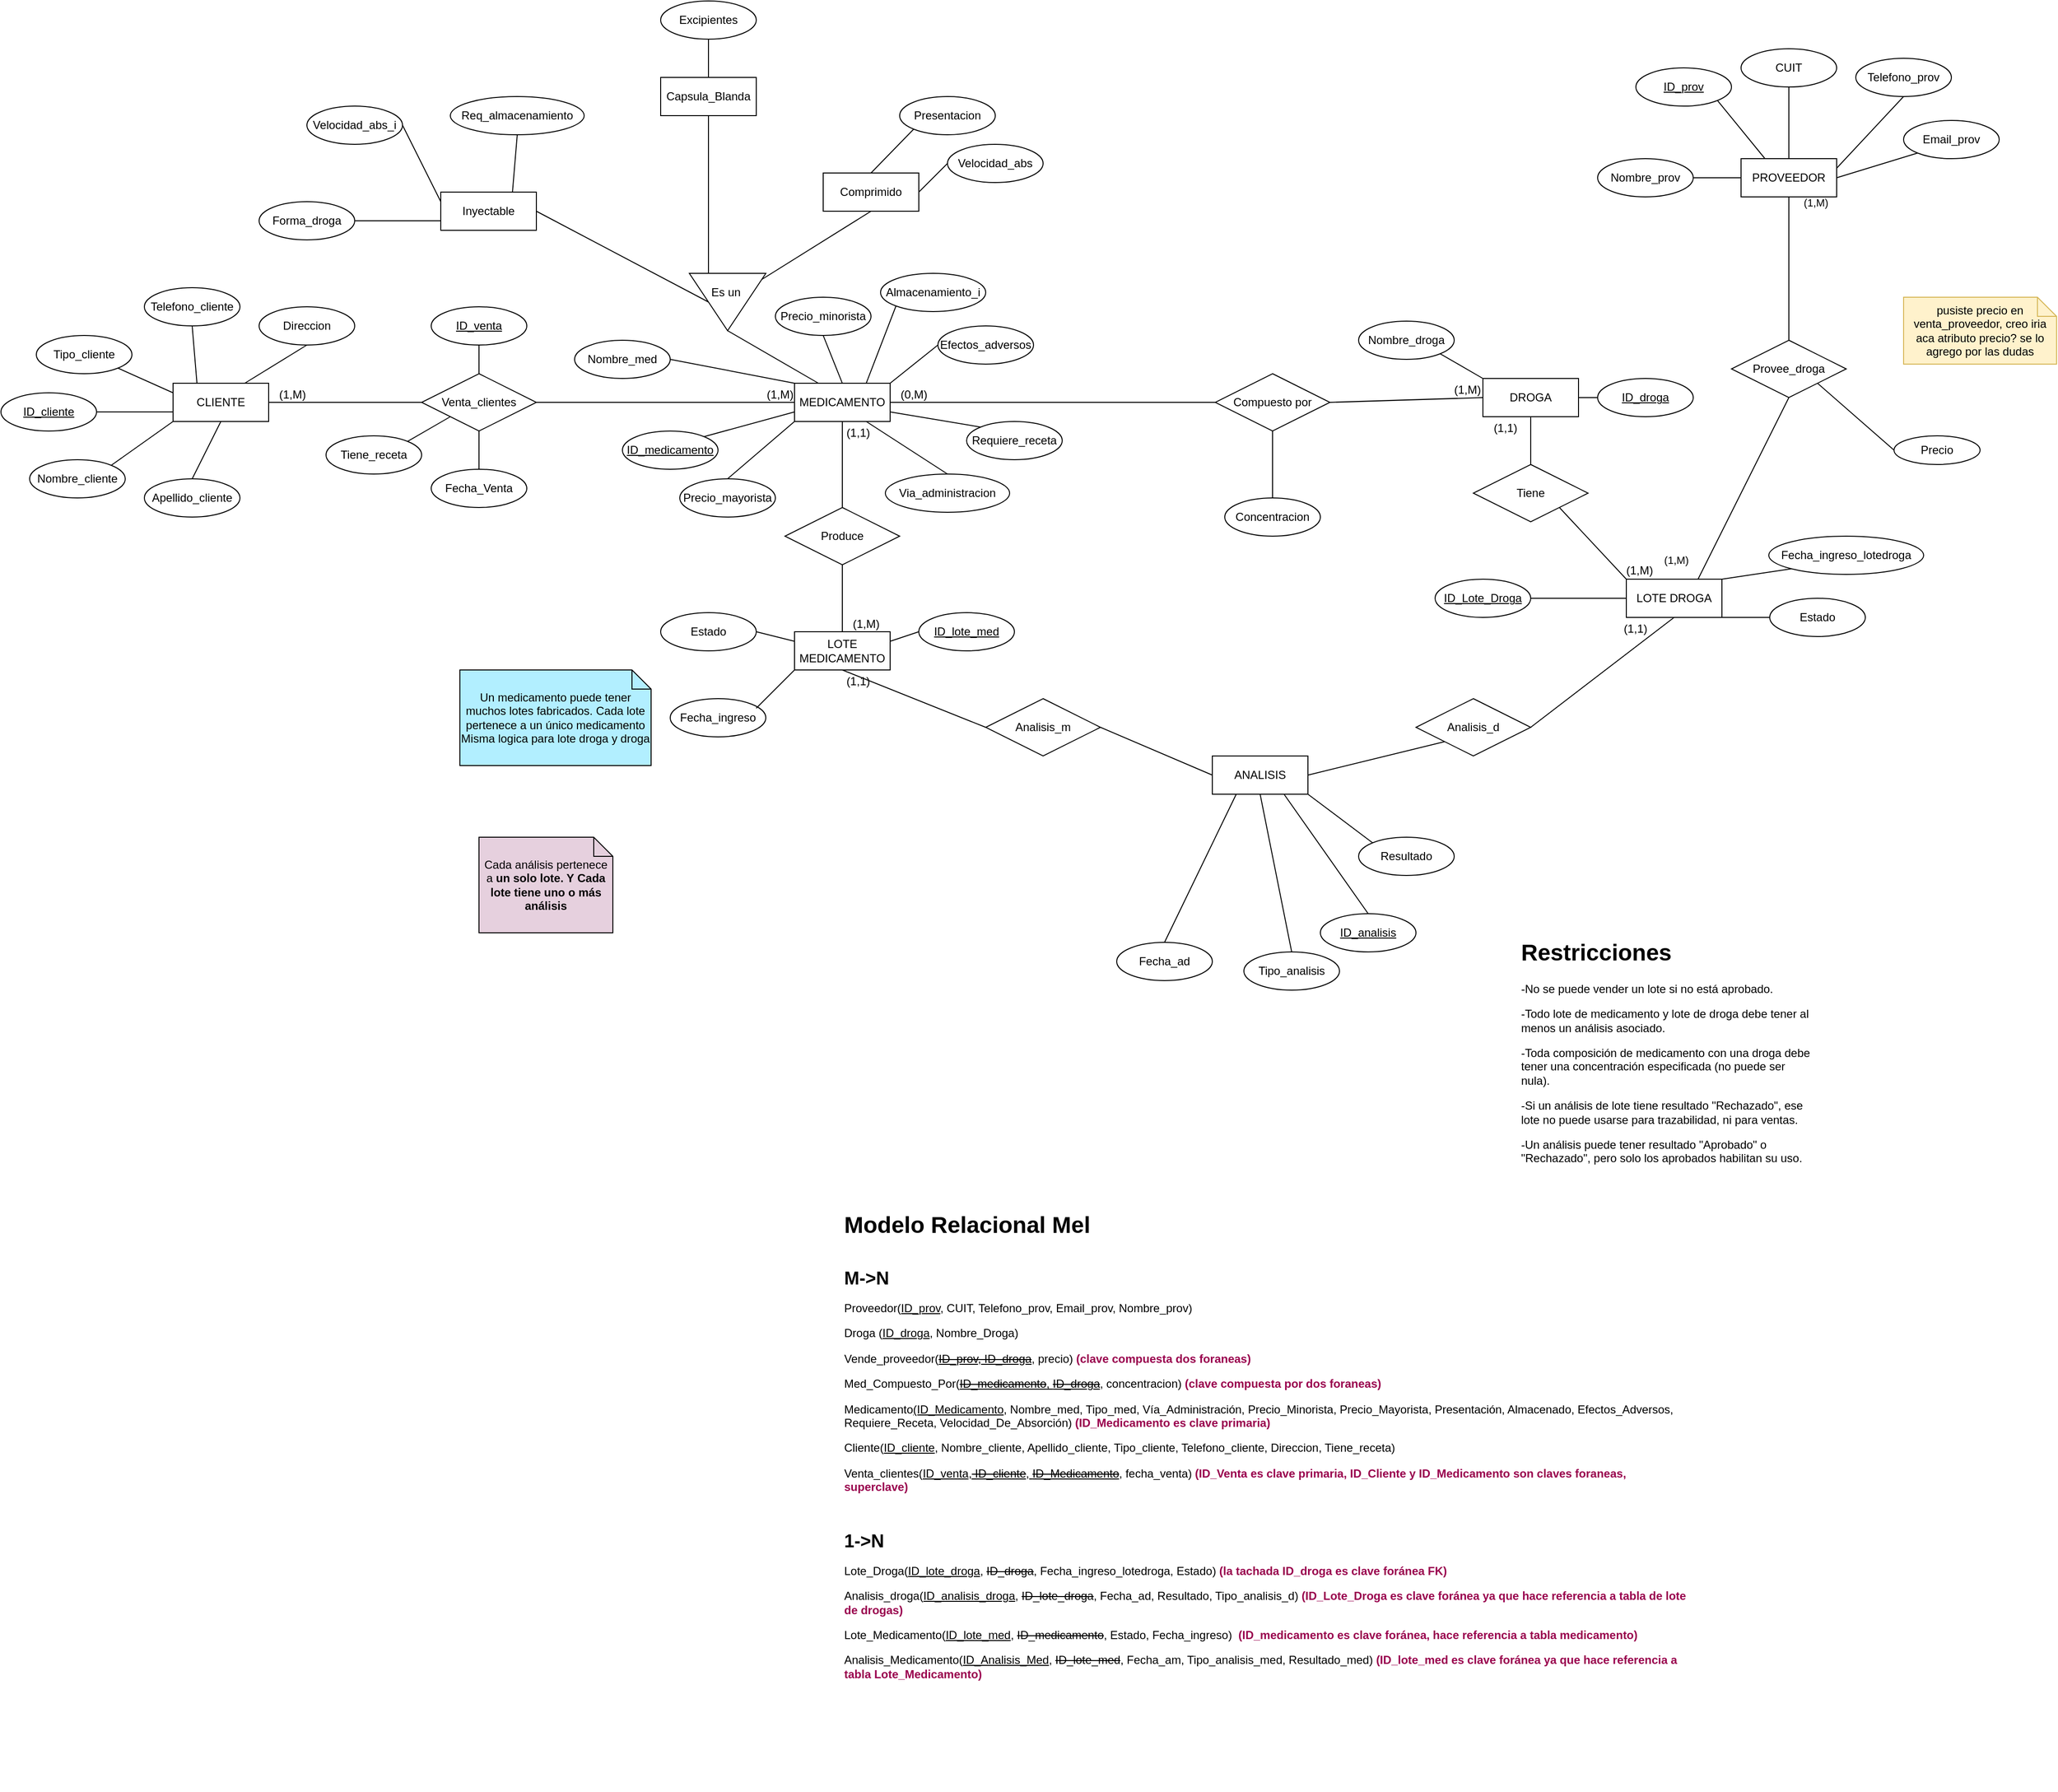 <mxfile version="27.0.5">
  <diagram name="Página-1" id="_7hjYO3Eg4ipRepWvSzz">
    <mxGraphModel dx="1990" dy="1744" grid="1" gridSize="10" guides="1" tooltips="1" connect="1" arrows="1" fold="1" page="1" pageScale="1" pageWidth="827" pageHeight="1169" math="0" shadow="0">
      <root>
        <mxCell id="0" />
        <mxCell id="1" parent="0" />
        <mxCell id="qG-8T-zHR3JYp14bLmiY-1" value="MEDICAMENTO" style="whiteSpace=wrap;html=1;align=center;" parent="1" vertex="1">
          <mxGeometry x="290" y="140" width="100" height="40" as="geometry" />
        </mxCell>
        <mxCell id="qG-8T-zHR3JYp14bLmiY-2" value="Nombre_med" style="ellipse;whiteSpace=wrap;html=1;align=center;" parent="1" vertex="1">
          <mxGeometry x="60" y="95" width="100" height="40" as="geometry" />
        </mxCell>
        <mxCell id="qG-8T-zHR3JYp14bLmiY-3" value="ID_medicamento" style="ellipse;whiteSpace=wrap;html=1;align=center;fontStyle=4;" parent="1" vertex="1">
          <mxGeometry x="110" y="190" width="100" height="40" as="geometry" />
        </mxCell>
        <mxCell id="qG-8T-zHR3JYp14bLmiY-6" value="" style="endArrow=none;html=1;rounded=0;exitX=1;exitY=0.5;exitDx=0;exitDy=0;entryX=0;entryY=0;entryDx=0;entryDy=0;" parent="1" source="qG-8T-zHR3JYp14bLmiY-2" target="qG-8T-zHR3JYp14bLmiY-1" edge="1">
          <mxGeometry relative="1" as="geometry">
            <mxPoint x="330" y="220" as="sourcePoint" />
            <mxPoint x="490" y="220" as="targetPoint" />
          </mxGeometry>
        </mxCell>
        <mxCell id="qG-8T-zHR3JYp14bLmiY-7" value="" style="endArrow=none;html=1;rounded=0;exitX=1;exitY=0;exitDx=0;exitDy=0;entryX=0;entryY=0.75;entryDx=0;entryDy=0;" parent="1" source="qG-8T-zHR3JYp14bLmiY-3" target="qG-8T-zHR3JYp14bLmiY-1" edge="1">
          <mxGeometry relative="1" as="geometry">
            <mxPoint x="330" y="220" as="sourcePoint" />
            <mxPoint x="490" y="220" as="targetPoint" />
          </mxGeometry>
        </mxCell>
        <mxCell id="qG-8T-zHR3JYp14bLmiY-11" value="Precio_minorista" style="ellipse;whiteSpace=wrap;html=1;align=center;" parent="1" vertex="1">
          <mxGeometry x="270" y="50" width="100" height="40" as="geometry" />
        </mxCell>
        <mxCell id="qG-8T-zHR3JYp14bLmiY-12" value="Precio_mayorista" style="ellipse;whiteSpace=wrap;html=1;align=center;" parent="1" vertex="1">
          <mxGeometry x="170" y="240" width="100" height="40" as="geometry" />
        </mxCell>
        <mxCell id="qG-8T-zHR3JYp14bLmiY-13" value="" style="endArrow=none;html=1;rounded=0;exitX=0.5;exitY=0;exitDx=0;exitDy=0;entryX=0;entryY=1;entryDx=0;entryDy=0;" parent="1" source="qG-8T-zHR3JYp14bLmiY-12" target="qG-8T-zHR3JYp14bLmiY-1" edge="1">
          <mxGeometry relative="1" as="geometry">
            <mxPoint x="330" y="220" as="sourcePoint" />
            <mxPoint x="490" y="220" as="targetPoint" />
          </mxGeometry>
        </mxCell>
        <mxCell id="qG-8T-zHR3JYp14bLmiY-16" value="Requiere_receta" style="ellipse;whiteSpace=wrap;html=1;align=center;" parent="1" vertex="1">
          <mxGeometry x="470" y="180" width="100" height="40" as="geometry" />
        </mxCell>
        <mxCell id="qG-8T-zHR3JYp14bLmiY-17" value="" style="endArrow=none;html=1;rounded=0;exitX=0.5;exitY=1;exitDx=0;exitDy=0;entryX=0.5;entryY=0;entryDx=0;entryDy=0;" parent="1" source="qG-8T-zHR3JYp14bLmiY-11" target="qG-8T-zHR3JYp14bLmiY-1" edge="1">
          <mxGeometry relative="1" as="geometry">
            <mxPoint x="330" y="220" as="sourcePoint" />
            <mxPoint x="490" y="220" as="targetPoint" />
          </mxGeometry>
        </mxCell>
        <mxCell id="qG-8T-zHR3JYp14bLmiY-18" value="" style="endArrow=none;html=1;rounded=0;exitX=1;exitY=0.75;exitDx=0;exitDy=0;entryX=0;entryY=0;entryDx=0;entryDy=0;" parent="1" source="qG-8T-zHR3JYp14bLmiY-1" target="qG-8T-zHR3JYp14bLmiY-16" edge="1">
          <mxGeometry relative="1" as="geometry">
            <mxPoint x="330" y="220" as="sourcePoint" />
            <mxPoint x="490" y="220" as="targetPoint" />
          </mxGeometry>
        </mxCell>
        <mxCell id="qG-8T-zHR3JYp14bLmiY-25" value="DROGA" style="whiteSpace=wrap;html=1;align=center;" parent="1" vertex="1">
          <mxGeometry x="1010" y="135" width="100" height="40" as="geometry" />
        </mxCell>
        <mxCell id="qG-8T-zHR3JYp14bLmiY-26" value="ID_droga" style="ellipse;whiteSpace=wrap;html=1;align=center;fontStyle=4;" parent="1" vertex="1">
          <mxGeometry x="1130" y="135" width="100" height="40" as="geometry" />
        </mxCell>
        <mxCell id="qG-8T-zHR3JYp14bLmiY-27" value="" style="endArrow=none;html=1;rounded=0;exitX=0;exitY=0.5;exitDx=0;exitDy=0;entryX=1;entryY=0.5;entryDx=0;entryDy=0;" parent="1" source="qG-8T-zHR3JYp14bLmiY-26" target="qG-8T-zHR3JYp14bLmiY-25" edge="1">
          <mxGeometry relative="1" as="geometry">
            <mxPoint x="943" y="225" as="sourcePoint" />
            <mxPoint x="1103" y="225" as="targetPoint" />
          </mxGeometry>
        </mxCell>
        <mxCell id="qG-8T-zHR3JYp14bLmiY-28" value="Nombre_droga" style="ellipse;whiteSpace=wrap;html=1;align=center;" parent="1" vertex="1">
          <mxGeometry x="880" y="75" width="100" height="40" as="geometry" />
        </mxCell>
        <mxCell id="qG-8T-zHR3JYp14bLmiY-29" value="" style="endArrow=none;html=1;rounded=0;exitX=1;exitY=1;exitDx=0;exitDy=0;entryX=0;entryY=0;entryDx=0;entryDy=0;" parent="1" source="qG-8T-zHR3JYp14bLmiY-28" target="qG-8T-zHR3JYp14bLmiY-25" edge="1">
          <mxGeometry relative="1" as="geometry">
            <mxPoint x="943" y="225" as="sourcePoint" />
            <mxPoint x="1103" y="225" as="targetPoint" />
          </mxGeometry>
        </mxCell>
        <mxCell id="qG-8T-zHR3JYp14bLmiY-37" value="LOTE DROGA" style="whiteSpace=wrap;html=1;align=center;" parent="1" vertex="1">
          <mxGeometry x="1160" y="345" width="100" height="40" as="geometry" />
        </mxCell>
        <mxCell id="qG-8T-zHR3JYp14bLmiY-38" value="ID_Lote_Droga" style="ellipse;whiteSpace=wrap;html=1;align=center;fontStyle=4;" parent="1" vertex="1">
          <mxGeometry x="960" y="345" width="100" height="40" as="geometry" />
        </mxCell>
        <mxCell id="qG-8T-zHR3JYp14bLmiY-40" value="Estado" style="ellipse;whiteSpace=wrap;html=1;align=center;" parent="1" vertex="1">
          <mxGeometry x="1310" y="365" width="100" height="40" as="geometry" />
        </mxCell>
        <mxCell id="qG-8T-zHR3JYp14bLmiY-41" value="Fecha_ingreso_lotedroga" style="ellipse;whiteSpace=wrap;html=1;align=center;" parent="1" vertex="1">
          <mxGeometry x="1309" y="300" width="162" height="40" as="geometry" />
        </mxCell>
        <mxCell id="qG-8T-zHR3JYp14bLmiY-42" value="" style="endArrow=none;html=1;rounded=0;exitX=0;exitY=0.5;exitDx=0;exitDy=0;entryX=1;entryY=1;entryDx=0;entryDy=0;" parent="1" source="qG-8T-zHR3JYp14bLmiY-40" target="qG-8T-zHR3JYp14bLmiY-37" edge="1">
          <mxGeometry relative="1" as="geometry">
            <mxPoint x="943" y="325" as="sourcePoint" />
            <mxPoint x="1210" y="370" as="targetPoint" />
          </mxGeometry>
        </mxCell>
        <mxCell id="qG-8T-zHR3JYp14bLmiY-44" value="" style="endArrow=none;html=1;rounded=0;exitX=1;exitY=0.5;exitDx=0;exitDy=0;entryX=0;entryY=0.5;entryDx=0;entryDy=0;" parent="1" source="qG-8T-zHR3JYp14bLmiY-38" target="qG-8T-zHR3JYp14bLmiY-37" edge="1">
          <mxGeometry relative="1" as="geometry">
            <mxPoint x="943" y="325" as="sourcePoint" />
            <mxPoint x="1103" y="325" as="targetPoint" />
          </mxGeometry>
        </mxCell>
        <mxCell id="qG-8T-zHR3JYp14bLmiY-45" value="" style="endArrow=none;html=1;rounded=0;exitX=0;exitY=1;exitDx=0;exitDy=0;entryX=1;entryY=0;entryDx=0;entryDy=0;" parent="1" source="qG-8T-zHR3JYp14bLmiY-41" target="qG-8T-zHR3JYp14bLmiY-37" edge="1">
          <mxGeometry relative="1" as="geometry">
            <mxPoint x="943" y="325" as="sourcePoint" />
            <mxPoint x="1103" y="325" as="targetPoint" />
          </mxGeometry>
        </mxCell>
        <mxCell id="qG-8T-zHR3JYp14bLmiY-47" value="Resultado" style="ellipse;whiteSpace=wrap;html=1;align=center;" parent="1" vertex="1">
          <mxGeometry x="880" y="615" width="100" height="40" as="geometry" />
        </mxCell>
        <mxCell id="hQHhv29obX2Jll2vHx8n-2" value="" style="endArrow=none;html=1;rounded=0;exitX=0;exitY=0;exitDx=0;exitDy=0;entryX=1;entryY=1;entryDx=0;entryDy=0;" parent="1" source="qG-8T-zHR3JYp14bLmiY-47" target="zYYeMn6qNPkKF0j6XICj-9" edge="1">
          <mxGeometry relative="1" as="geometry">
            <mxPoint x="723" y="425" as="sourcePoint" />
            <mxPoint x="883" y="425" as="targetPoint" />
          </mxGeometry>
        </mxCell>
        <mxCell id="hQHhv29obX2Jll2vHx8n-3" value="Compuesto por" style="shape=rhombus;perimeter=rhombusPerimeter;whiteSpace=wrap;html=1;align=center;" parent="1" vertex="1">
          <mxGeometry x="730" y="130" width="120" height="60" as="geometry" />
        </mxCell>
        <mxCell id="hQHhv29obX2Jll2vHx8n-4" value="" style="endArrow=none;html=1;rounded=0;entryX=1;entryY=0.5;entryDx=0;entryDy=0;exitX=0;exitY=0.5;exitDx=0;exitDy=0;" parent="1" source="hQHhv29obX2Jll2vHx8n-3" target="qG-8T-zHR3JYp14bLmiY-1" edge="1">
          <mxGeometry relative="1" as="geometry">
            <mxPoint x="730" y="130" as="sourcePoint" />
            <mxPoint x="890" y="130" as="targetPoint" />
          </mxGeometry>
        </mxCell>
        <mxCell id="hQHhv29obX2Jll2vHx8n-5" value="(0,M)" style="resizable=0;html=1;whiteSpace=wrap;align=right;verticalAlign=bottom;" parent="hQHhv29obX2Jll2vHx8n-4" connectable="0" vertex="1">
          <mxGeometry x="1" relative="1" as="geometry">
            <mxPoint x="40" as="offset" />
          </mxGeometry>
        </mxCell>
        <mxCell id="hQHhv29obX2Jll2vHx8n-7" value="" style="endArrow=none;html=1;rounded=0;entryX=0;entryY=0.5;entryDx=0;entryDy=0;exitX=1;exitY=0.5;exitDx=0;exitDy=0;" parent="1" source="hQHhv29obX2Jll2vHx8n-3" target="qG-8T-zHR3JYp14bLmiY-25" edge="1">
          <mxGeometry relative="1" as="geometry">
            <mxPoint x="600" y="140" as="sourcePoint" />
            <mxPoint x="760" y="140" as="targetPoint" />
          </mxGeometry>
        </mxCell>
        <mxCell id="hQHhv29obX2Jll2vHx8n-8" value="(1,M)" style="resizable=0;html=1;whiteSpace=wrap;align=right;verticalAlign=bottom;" parent="hQHhv29obX2Jll2vHx8n-7" connectable="0" vertex="1">
          <mxGeometry x="1" relative="1" as="geometry">
            <mxPoint as="offset" />
          </mxGeometry>
        </mxCell>
        <mxCell id="hQHhv29obX2Jll2vHx8n-9" value="Tiene" style="shape=rhombus;perimeter=rhombusPerimeter;whiteSpace=wrap;html=1;align=center;" parent="1" vertex="1">
          <mxGeometry x="1000" y="225" width="120" height="60" as="geometry" />
        </mxCell>
        <mxCell id="hQHhv29obX2Jll2vHx8n-10" value="Produce" style="shape=rhombus;perimeter=rhombusPerimeter;whiteSpace=wrap;html=1;align=center;" parent="1" vertex="1">
          <mxGeometry x="280" y="270" width="120" height="60" as="geometry" />
        </mxCell>
        <mxCell id="hQHhv29obX2Jll2vHx8n-11" value="LOTE MEDICAMENTO" style="whiteSpace=wrap;html=1;align=center;" parent="1" vertex="1">
          <mxGeometry x="290" y="400" width="100" height="40" as="geometry" />
        </mxCell>
        <mxCell id="hQHhv29obX2Jll2vHx8n-12" value="" style="endArrow=none;html=1;rounded=0;entryX=0;entryY=0;entryDx=0;entryDy=0;exitX=1;exitY=1;exitDx=0;exitDy=0;" parent="1" source="hQHhv29obX2Jll2vHx8n-9" target="qG-8T-zHR3JYp14bLmiY-37" edge="1">
          <mxGeometry relative="1" as="geometry">
            <mxPoint x="683" y="355" as="sourcePoint" />
            <mxPoint x="843" y="355" as="targetPoint" />
          </mxGeometry>
        </mxCell>
        <mxCell id="hQHhv29obX2Jll2vHx8n-13" value="(1,M)" style="resizable=0;html=1;whiteSpace=wrap;align=right;verticalAlign=bottom;" parent="hQHhv29obX2Jll2vHx8n-12" connectable="0" vertex="1">
          <mxGeometry x="1" relative="1" as="geometry">
            <mxPoint x="30" as="offset" />
          </mxGeometry>
        </mxCell>
        <mxCell id="hQHhv29obX2Jll2vHx8n-14" value="" style="endArrow=none;html=1;rounded=0;entryX=0.5;entryY=1;entryDx=0;entryDy=0;exitX=0.5;exitY=0;exitDx=0;exitDy=0;" parent="1" source="hQHhv29obX2Jll2vHx8n-9" target="qG-8T-zHR3JYp14bLmiY-25" edge="1">
          <mxGeometry relative="1" as="geometry">
            <mxPoint x="683" y="355" as="sourcePoint" />
            <mxPoint x="843" y="355" as="targetPoint" />
          </mxGeometry>
        </mxCell>
        <mxCell id="hQHhv29obX2Jll2vHx8n-15" value="(1,1)" style="resizable=0;html=1;whiteSpace=wrap;align=right;verticalAlign=bottom;" parent="hQHhv29obX2Jll2vHx8n-14" connectable="0" vertex="1">
          <mxGeometry x="1" relative="1" as="geometry">
            <mxPoint x="-13" y="20" as="offset" />
          </mxGeometry>
        </mxCell>
        <mxCell id="hQHhv29obX2Jll2vHx8n-17" value="" style="endArrow=none;html=1;rounded=0;exitX=0.5;exitY=0;exitDx=0;exitDy=0;entryX=0.5;entryY=1;entryDx=0;entryDy=0;" parent="1" source="hQHhv29obX2Jll2vHx8n-10" target="qG-8T-zHR3JYp14bLmiY-1" edge="1">
          <mxGeometry relative="1" as="geometry">
            <mxPoint x="270" y="180" as="sourcePoint" />
            <mxPoint x="340" y="200" as="targetPoint" />
          </mxGeometry>
        </mxCell>
        <mxCell id="hQHhv29obX2Jll2vHx8n-21" value="" style="endArrow=none;html=1;rounded=0;entryX=0.5;entryY=0;entryDx=0;entryDy=0;exitX=0.5;exitY=1;exitDx=0;exitDy=0;" parent="1" source="hQHhv29obX2Jll2vHx8n-10" target="hQHhv29obX2Jll2vHx8n-11" edge="1">
          <mxGeometry relative="1" as="geometry">
            <mxPoint x="270" y="370" as="sourcePoint" />
            <mxPoint x="430" y="370" as="targetPoint" />
          </mxGeometry>
        </mxCell>
        <mxCell id="hQHhv29obX2Jll2vHx8n-24" value="" style="endArrow=none;html=1;rounded=0;entryX=1;entryY=0.5;entryDx=0;entryDy=0;exitX=0.5;exitY=1;exitDx=0;exitDy=0;" parent="1" source="qG-8T-zHR3JYp14bLmiY-37" target="zYYeMn6qNPkKF0j6XICj-15" edge="1">
          <mxGeometry relative="1" as="geometry">
            <mxPoint x="1153" y="485" as="sourcePoint" />
            <mxPoint x="1193" y="545" as="targetPoint" />
          </mxGeometry>
        </mxCell>
        <mxCell id="hQHhv29obX2Jll2vHx8n-33" value="" style="endArrow=none;html=1;rounded=0;entryX=0.5;entryY=1;entryDx=0;entryDy=0;exitX=0;exitY=0.5;exitDx=0;exitDy=0;" parent="1" source="zYYeMn6qNPkKF0j6XICj-13" target="hQHhv29obX2Jll2vHx8n-11" edge="1">
          <mxGeometry relative="1" as="geometry">
            <mxPoint x="340" y="420" as="sourcePoint" />
            <mxPoint x="570" y="460" as="targetPoint" />
          </mxGeometry>
        </mxCell>
        <mxCell id="hQHhv29obX2Jll2vHx8n-46" value="Fecha_ad" style="ellipse;whiteSpace=wrap;html=1;align=center;" parent="1" vertex="1">
          <mxGeometry x="627" y="725" width="100" height="40" as="geometry" />
        </mxCell>
        <mxCell id="hQHhv29obX2Jll2vHx8n-47" value="Tipo_analisis" style="ellipse;whiteSpace=wrap;html=1;align=center;" parent="1" vertex="1">
          <mxGeometry x="760" y="735" width="100" height="40" as="geometry" />
        </mxCell>
        <mxCell id="hQHhv29obX2Jll2vHx8n-48" value="" style="endArrow=none;html=1;rounded=0;exitX=0.5;exitY=0;exitDx=0;exitDy=0;entryX=0.25;entryY=1;entryDx=0;entryDy=0;" parent="1" source="hQHhv29obX2Jll2vHx8n-46" target="zYYeMn6qNPkKF0j6XICj-9" edge="1">
          <mxGeometry relative="1" as="geometry">
            <mxPoint x="803" y="475" as="sourcePoint" />
            <mxPoint x="963" y="475" as="targetPoint" />
          </mxGeometry>
        </mxCell>
        <mxCell id="hQHhv29obX2Jll2vHx8n-49" value="" style="endArrow=none;html=1;rounded=0;entryX=0.5;entryY=0;entryDx=0;entryDy=0;exitX=0.5;exitY=1;exitDx=0;exitDy=0;" parent="1" source="zYYeMn6qNPkKF0j6XICj-9" target="hQHhv29obX2Jll2vHx8n-47" edge="1">
          <mxGeometry relative="1" as="geometry">
            <mxPoint x="803" y="475" as="sourcePoint" />
            <mxPoint x="963" y="475" as="targetPoint" />
          </mxGeometry>
        </mxCell>
        <mxCell id="hQHhv29obX2Jll2vHx8n-51" value="Un medicamento puede tener muchos lotes fabricados. Cada lote pertenece a un único medicamento&lt;div&gt;Misma logica para lote droga y droga&lt;/div&gt;" style="shape=note;size=20;whiteSpace=wrap;html=1;fillColor=#B2EFFF;" parent="1" vertex="1">
          <mxGeometry x="-60" y="440" width="200" height="100" as="geometry" />
        </mxCell>
        <mxCell id="hQHhv29obX2Jll2vHx8n-52" value="Cada análisis pertenece a &lt;strong data-end=&quot;1335&quot; data-start=&quot;1319&quot;&gt;un solo lote. Y&amp;nbsp;Cada lote tiene uno o más análisis&lt;/strong&gt;" style="shape=note;size=20;whiteSpace=wrap;html=1;fillColor=#E6D0DE;" parent="1" vertex="1">
          <mxGeometry x="-40" y="615" width="140" height="100" as="geometry" />
        </mxCell>
        <mxCell id="hQHhv29obX2Jll2vHx8n-53" value="Concentracion" style="ellipse;whiteSpace=wrap;html=1;align=center;" parent="1" vertex="1">
          <mxGeometry x="740" y="260" width="100" height="40" as="geometry" />
        </mxCell>
        <mxCell id="hQHhv29obX2Jll2vHx8n-54" value="" style="endArrow=none;html=1;rounded=0;exitX=0.5;exitY=1;exitDx=0;exitDy=0;entryX=0.5;entryY=0;entryDx=0;entryDy=0;" parent="1" source="hQHhv29obX2Jll2vHx8n-3" target="hQHhv29obX2Jll2vHx8n-53" edge="1">
          <mxGeometry relative="1" as="geometry">
            <mxPoint x="570" y="100" as="sourcePoint" />
            <mxPoint x="730" y="100" as="targetPoint" />
          </mxGeometry>
        </mxCell>
        <mxCell id="hQHhv29obX2Jll2vHx8n-55" value="ID_analisis" style="ellipse;whiteSpace=wrap;html=1;align=center;fontStyle=4;" parent="1" vertex="1">
          <mxGeometry x="840" y="695" width="100" height="40" as="geometry" />
        </mxCell>
        <mxCell id="hQHhv29obX2Jll2vHx8n-56" value="" style="endArrow=none;html=1;rounded=0;exitX=0.5;exitY=0;exitDx=0;exitDy=0;entryX=0.75;entryY=1;entryDx=0;entryDy=0;" parent="1" source="hQHhv29obX2Jll2vHx8n-55" target="zYYeMn6qNPkKF0j6XICj-9" edge="1">
          <mxGeometry relative="1" as="geometry">
            <mxPoint x="803" y="475" as="sourcePoint" />
            <mxPoint x="963" y="475" as="targetPoint" />
          </mxGeometry>
        </mxCell>
        <mxCell id="hQHhv29obX2Jll2vHx8n-65" value="&lt;h1 style=&quot;margin-top: 0px;&quot;&gt;Restricciones&lt;/h1&gt;&lt;p&gt;-No se puede vender un lote si no está aprobado.&lt;/p&gt;&lt;p&gt;-Todo lote de medicamento y lote de droga debe tener al menos un análisis asociado.&lt;/p&gt;&lt;p&gt;-Toda composición de medicamento con una droga debe tener una concentración especificada (no puede ser nula).&lt;/p&gt;&lt;p&gt;-Si un análisis de lote tiene resultado &quot;Rechazado&quot;, ese lote no puede usarse para trazabilidad, ni para ventas.&lt;/p&gt;&lt;p&gt;-Un análisis puede tener resultado &quot;Aprobado&quot; o &quot;Rechazado&quot;, pero solo los aprobados habilitan su uso.&lt;/p&gt;" style="text;html=1;whiteSpace=wrap;overflow=hidden;rounded=0;" parent="1" vertex="1">
          <mxGeometry x="1048" y="715" width="310" height="240" as="geometry" />
        </mxCell>
        <mxCell id="_4_q6WIBSaUZ8HBPJDtG-2" style="edgeStyle=orthogonalEdgeStyle;rounded=0;orthogonalLoop=1;jettySize=auto;html=1;exitX=0.5;exitY=1;exitDx=0;exitDy=0;" parent="1" source="qG-8T-zHR3JYp14bLmiY-28" target="qG-8T-zHR3JYp14bLmiY-28" edge="1">
          <mxGeometry relative="1" as="geometry" />
        </mxCell>
        <mxCell id="_4_q6WIBSaUZ8HBPJDtG-9" value="Nombre_prov" style="ellipse;whiteSpace=wrap;html=1;align=center;" parent="1" vertex="1">
          <mxGeometry x="1130" y="-95" width="100" height="40" as="geometry" />
        </mxCell>
        <mxCell id="_4_q6WIBSaUZ8HBPJDtG-10" value="ID_prov" style="ellipse;whiteSpace=wrap;html=1;align=center;fontStyle=4;" parent="1" vertex="1">
          <mxGeometry x="1170" y="-190" width="100" height="40" as="geometry" />
        </mxCell>
        <mxCell id="_4_q6WIBSaUZ8HBPJDtG-11" value="Telefono_prov" style="ellipse;whiteSpace=wrap;html=1;align=center;" parent="1" vertex="1">
          <mxGeometry x="1400" y="-200" width="100" height="40" as="geometry" />
        </mxCell>
        <mxCell id="_4_q6WIBSaUZ8HBPJDtG-12" value="Email_prov" style="ellipse;whiteSpace=wrap;html=1;align=center;" parent="1" vertex="1">
          <mxGeometry x="1450" y="-135" width="100" height="40" as="geometry" />
        </mxCell>
        <mxCell id="_4_q6WIBSaUZ8HBPJDtG-14" value="" style="endArrow=none;html=1;rounded=0;exitX=1;exitY=0.5;exitDx=0;exitDy=0;entryX=0;entryY=0.5;entryDx=0;entryDy=0;" parent="1" source="_4_q6WIBSaUZ8HBPJDtG-9" target="_4_q6WIBSaUZ8HBPJDtG-1" edge="1">
          <mxGeometry relative="1" as="geometry">
            <mxPoint x="803" y="25" as="sourcePoint" />
            <mxPoint x="963" y="25" as="targetPoint" />
          </mxGeometry>
        </mxCell>
        <mxCell id="_4_q6WIBSaUZ8HBPJDtG-17" value="" style="endArrow=none;html=1;rounded=0;exitX=1;exitY=1;exitDx=0;exitDy=0;entryX=0.25;entryY=0;entryDx=0;entryDy=0;" parent="1" source="_4_q6WIBSaUZ8HBPJDtG-10" target="_4_q6WIBSaUZ8HBPJDtG-1" edge="1">
          <mxGeometry relative="1" as="geometry">
            <mxPoint x="863" y="-15" as="sourcePoint" />
            <mxPoint x="1023" y="-15" as="targetPoint" />
          </mxGeometry>
        </mxCell>
        <mxCell id="_4_q6WIBSaUZ8HBPJDtG-18" value="" style="endArrow=none;html=1;rounded=0;exitX=0.5;exitY=1;exitDx=0;exitDy=0;entryX=1;entryY=0.25;entryDx=0;entryDy=0;" parent="1" source="_4_q6WIBSaUZ8HBPJDtG-11" target="_4_q6WIBSaUZ8HBPJDtG-1" edge="1">
          <mxGeometry relative="1" as="geometry">
            <mxPoint x="863" y="-15" as="sourcePoint" />
            <mxPoint x="1023" y="-15" as="targetPoint" />
          </mxGeometry>
        </mxCell>
        <mxCell id="_4_q6WIBSaUZ8HBPJDtG-19" value="" style="endArrow=none;html=1;rounded=0;entryX=0;entryY=1;entryDx=0;entryDy=0;exitX=1;exitY=0.5;exitDx=0;exitDy=0;" parent="1" source="_4_q6WIBSaUZ8HBPJDtG-1" target="_4_q6WIBSaUZ8HBPJDtG-12" edge="1">
          <mxGeometry relative="1" as="geometry">
            <mxPoint x="863" y="-15" as="sourcePoint" />
            <mxPoint x="1023" y="-15" as="targetPoint" />
          </mxGeometry>
        </mxCell>
        <mxCell id="_4_q6WIBSaUZ8HBPJDtG-21" value="Venta_clientes" style="shape=rhombus;perimeter=rhombusPerimeter;whiteSpace=wrap;html=1;align=center;" parent="1" vertex="1">
          <mxGeometry x="-100" y="130" width="120" height="60" as="geometry" />
        </mxCell>
        <mxCell id="_4_q6WIBSaUZ8HBPJDtG-22" value="CLIENTE" style="whiteSpace=wrap;html=1;align=center;" parent="1" vertex="1">
          <mxGeometry x="-360" y="140" width="100" height="40" as="geometry" />
        </mxCell>
        <mxCell id="_4_q6WIBSaUZ8HBPJDtG-23" value="Nombre_cliente" style="ellipse;whiteSpace=wrap;html=1;align=center;" parent="1" vertex="1">
          <mxGeometry x="-510" y="220" width="100" height="40" as="geometry" />
        </mxCell>
        <mxCell id="_4_q6WIBSaUZ8HBPJDtG-24" value="Apellido_cliente" style="ellipse;whiteSpace=wrap;html=1;align=center;" parent="1" vertex="1">
          <mxGeometry x="-390" y="240" width="100" height="40" as="geometry" />
        </mxCell>
        <mxCell id="_4_q6WIBSaUZ8HBPJDtG-25" value="ID_cliente" style="ellipse;whiteSpace=wrap;html=1;align=center;fontStyle=4;" parent="1" vertex="1">
          <mxGeometry x="-540" y="150" width="100" height="40" as="geometry" />
        </mxCell>
        <mxCell id="_4_q6WIBSaUZ8HBPJDtG-26" value="Tipo_cliente" style="ellipse;whiteSpace=wrap;html=1;align=center;" parent="1" vertex="1">
          <mxGeometry x="-503" y="90" width="100" height="40" as="geometry" />
        </mxCell>
        <mxCell id="_4_q6WIBSaUZ8HBPJDtG-27" value="Telefono_cliente" style="ellipse;whiteSpace=wrap;html=1;align=center;" parent="1" vertex="1">
          <mxGeometry x="-390" y="40" width="100" height="40" as="geometry" />
        </mxCell>
        <mxCell id="_4_q6WIBSaUZ8HBPJDtG-28" value="Direccion" style="ellipse;whiteSpace=wrap;html=1;align=center;" parent="1" vertex="1">
          <mxGeometry x="-270" y="60" width="100" height="40" as="geometry" />
        </mxCell>
        <mxCell id="_4_q6WIBSaUZ8HBPJDtG-29" value="Tiene_receta" style="ellipse;whiteSpace=wrap;html=1;align=center;" parent="1" vertex="1">
          <mxGeometry x="-200" y="195" width="100" height="40" as="geometry" />
        </mxCell>
        <mxCell id="_4_q6WIBSaUZ8HBPJDtG-30" value="" style="endArrow=none;html=1;rounded=0;exitX=0;exitY=1;exitDx=0;exitDy=0;entryX=1;entryY=0;entryDx=0;entryDy=0;" parent="1" source="_4_q6WIBSaUZ8HBPJDtG-21" target="_4_q6WIBSaUZ8HBPJDtG-29" edge="1">
          <mxGeometry relative="1" as="geometry">
            <mxPoint x="-120" y="240" as="sourcePoint" />
            <mxPoint x="40" y="240" as="targetPoint" />
          </mxGeometry>
        </mxCell>
        <mxCell id="_4_q6WIBSaUZ8HBPJDtG-31" value="" style="endArrow=none;html=1;rounded=0;exitX=0.5;exitY=1;exitDx=0;exitDy=0;entryX=0.5;entryY=0;entryDx=0;entryDy=0;" parent="1" source="_4_q6WIBSaUZ8HBPJDtG-22" target="_4_q6WIBSaUZ8HBPJDtG-24" edge="1">
          <mxGeometry relative="1" as="geometry">
            <mxPoint x="-120" y="240" as="sourcePoint" />
            <mxPoint x="40" y="240" as="targetPoint" />
          </mxGeometry>
        </mxCell>
        <mxCell id="_4_q6WIBSaUZ8HBPJDtG-32" value="" style="endArrow=none;html=1;rounded=0;exitX=1;exitY=0;exitDx=0;exitDy=0;entryX=0;entryY=1;entryDx=0;entryDy=0;" parent="1" source="_4_q6WIBSaUZ8HBPJDtG-23" target="_4_q6WIBSaUZ8HBPJDtG-22" edge="1">
          <mxGeometry relative="1" as="geometry">
            <mxPoint x="-120" y="240" as="sourcePoint" />
            <mxPoint x="40" y="240" as="targetPoint" />
          </mxGeometry>
        </mxCell>
        <mxCell id="_4_q6WIBSaUZ8HBPJDtG-33" value="" style="endArrow=none;html=1;rounded=0;exitX=1;exitY=0.5;exitDx=0;exitDy=0;entryX=0;entryY=0.75;entryDx=0;entryDy=0;" parent="1" source="_4_q6WIBSaUZ8HBPJDtG-25" target="_4_q6WIBSaUZ8HBPJDtG-22" edge="1">
          <mxGeometry relative="1" as="geometry">
            <mxPoint x="-120" y="240" as="sourcePoint" />
            <mxPoint x="40" y="240" as="targetPoint" />
          </mxGeometry>
        </mxCell>
        <mxCell id="_4_q6WIBSaUZ8HBPJDtG-34" value="" style="endArrow=none;html=1;rounded=0;exitX=1;exitY=1;exitDx=0;exitDy=0;entryX=0;entryY=0.25;entryDx=0;entryDy=0;" parent="1" source="_4_q6WIBSaUZ8HBPJDtG-26" target="_4_q6WIBSaUZ8HBPJDtG-22" edge="1">
          <mxGeometry relative="1" as="geometry">
            <mxPoint x="-120" y="240" as="sourcePoint" />
            <mxPoint x="40" y="240" as="targetPoint" />
          </mxGeometry>
        </mxCell>
        <mxCell id="_4_q6WIBSaUZ8HBPJDtG-35" value="" style="endArrow=none;html=1;rounded=0;exitX=0.5;exitY=1;exitDx=0;exitDy=0;entryX=0.25;entryY=0;entryDx=0;entryDy=0;" parent="1" source="_4_q6WIBSaUZ8HBPJDtG-27" target="_4_q6WIBSaUZ8HBPJDtG-22" edge="1">
          <mxGeometry relative="1" as="geometry">
            <mxPoint x="-120" y="240" as="sourcePoint" />
            <mxPoint x="40" y="240" as="targetPoint" />
          </mxGeometry>
        </mxCell>
        <mxCell id="_4_q6WIBSaUZ8HBPJDtG-36" value="" style="endArrow=none;html=1;rounded=0;exitX=0.5;exitY=1;exitDx=0;exitDy=0;entryX=0.75;entryY=0;entryDx=0;entryDy=0;" parent="1" source="_4_q6WIBSaUZ8HBPJDtG-28" target="_4_q6WIBSaUZ8HBPJDtG-22" edge="1">
          <mxGeometry relative="1" as="geometry">
            <mxPoint x="-120" y="240" as="sourcePoint" />
            <mxPoint x="40" y="240" as="targetPoint" />
          </mxGeometry>
        </mxCell>
        <mxCell id="_4_q6WIBSaUZ8HBPJDtG-38" value="" style="endArrow=none;html=1;rounded=0;entryX=0;entryY=0.5;entryDx=0;entryDy=0;exitX=1;exitY=0.5;exitDx=0;exitDy=0;" parent="1" source="_4_q6WIBSaUZ8HBPJDtG-21" target="qG-8T-zHR3JYp14bLmiY-1" edge="1">
          <mxGeometry relative="1" as="geometry">
            <mxPoint x="-30" y="180" as="sourcePoint" />
            <mxPoint x="130" y="180" as="targetPoint" />
          </mxGeometry>
        </mxCell>
        <mxCell id="_4_q6WIBSaUZ8HBPJDtG-39" value="(1,M)" style="resizable=0;html=1;whiteSpace=wrap;align=right;verticalAlign=bottom;" parent="_4_q6WIBSaUZ8HBPJDtG-38" connectable="0" vertex="1">
          <mxGeometry x="1" relative="1" as="geometry" />
        </mxCell>
        <mxCell id="_4_q6WIBSaUZ8HBPJDtG-40" value="" style="endArrow=none;html=1;rounded=0;entryX=1;entryY=0.5;entryDx=0;entryDy=0;exitX=0;exitY=0.5;exitDx=0;exitDy=0;" parent="1" source="_4_q6WIBSaUZ8HBPJDtG-21" target="_4_q6WIBSaUZ8HBPJDtG-22" edge="1">
          <mxGeometry relative="1" as="geometry">
            <mxPoint x="50" y="170" as="sourcePoint" />
            <mxPoint x="210" y="170" as="targetPoint" />
          </mxGeometry>
        </mxCell>
        <mxCell id="_4_q6WIBSaUZ8HBPJDtG-41" value="(1,M)" style="resizable=0;html=1;whiteSpace=wrap;align=right;verticalAlign=bottom;" parent="_4_q6WIBSaUZ8HBPJDtG-40" connectable="0" vertex="1">
          <mxGeometry x="1" relative="1" as="geometry">
            <mxPoint x="40" as="offset" />
          </mxGeometry>
        </mxCell>
        <mxCell id="_4_q6WIBSaUZ8HBPJDtG-42" value="&lt;u&gt;ID_venta&lt;/u&gt;" style="ellipse;whiteSpace=wrap;html=1;align=center;" parent="1" vertex="1">
          <mxGeometry x="-90" y="60" width="100" height="40" as="geometry" />
        </mxCell>
        <mxCell id="_4_q6WIBSaUZ8HBPJDtG-43" value="" style="endArrow=none;html=1;rounded=0;" parent="1" source="_4_q6WIBSaUZ8HBPJDtG-21" edge="1">
          <mxGeometry relative="1" as="geometry">
            <mxPoint x="50" y="170" as="sourcePoint" />
            <mxPoint x="-40" y="100" as="targetPoint" />
          </mxGeometry>
        </mxCell>
        <mxCell id="Xgru5djO_54P7fr-u0QX-1" value="ID_lote_med" style="ellipse;whiteSpace=wrap;html=1;align=center;fontStyle=4;" parent="1" vertex="1">
          <mxGeometry x="420" y="380" width="100" height="40" as="geometry" />
        </mxCell>
        <mxCell id="Xgru5djO_54P7fr-u0QX-3" value="Estado" style="ellipse;whiteSpace=wrap;html=1;align=center;" parent="1" vertex="1">
          <mxGeometry x="150" y="380" width="100" height="40" as="geometry" />
        </mxCell>
        <mxCell id="Xgru5djO_54P7fr-u0QX-4" value="Fecha_ingreso" style="ellipse;whiteSpace=wrap;html=1;align=center;" parent="1" vertex="1">
          <mxGeometry x="160" y="470" width="100" height="40" as="geometry" />
        </mxCell>
        <mxCell id="Xgru5djO_54P7fr-u0QX-7" value="" style="endArrow=none;html=1;rounded=0;exitX=1;exitY=0.25;exitDx=0;exitDy=0;entryX=0;entryY=0.5;entryDx=0;entryDy=0;" parent="1" source="hQHhv29obX2Jll2vHx8n-11" target="Xgru5djO_54P7fr-u0QX-1" edge="1">
          <mxGeometry relative="1" as="geometry">
            <mxPoint x="490" y="480" as="sourcePoint" />
            <mxPoint x="650" y="480" as="targetPoint" />
          </mxGeometry>
        </mxCell>
        <mxCell id="Xgru5djO_54P7fr-u0QX-8" value="" style="endArrow=none;html=1;rounded=0;exitX=0.9;exitY=0.25;exitDx=0;exitDy=0;entryX=0;entryY=1;entryDx=0;entryDy=0;exitPerimeter=0;" parent="1" source="Xgru5djO_54P7fr-u0QX-4" target="hQHhv29obX2Jll2vHx8n-11" edge="1">
          <mxGeometry relative="1" as="geometry">
            <mxPoint x="255" y="470" as="sourcePoint" />
            <mxPoint x="650" y="480" as="targetPoint" />
          </mxGeometry>
        </mxCell>
        <mxCell id="Xgru5djO_54P7fr-u0QX-9" value="" style="endArrow=none;html=1;rounded=0;exitX=1;exitY=0.5;exitDx=0;exitDy=0;entryX=0;entryY=0.25;entryDx=0;entryDy=0;" parent="1" source="Xgru5djO_54P7fr-u0QX-3" target="hQHhv29obX2Jll2vHx8n-11" edge="1">
          <mxGeometry relative="1" as="geometry">
            <mxPoint x="490" y="480" as="sourcePoint" />
            <mxPoint x="650" y="480" as="targetPoint" />
          </mxGeometry>
        </mxCell>
        <mxCell id="Xgru5djO_54P7fr-u0QX-11" value="CUIT" style="ellipse;whiteSpace=wrap;html=1;align=center;" parent="1" vertex="1">
          <mxGeometry x="1280" y="-210" width="100" height="40" as="geometry" />
        </mxCell>
        <mxCell id="Xgru5djO_54P7fr-u0QX-12" value="" style="endArrow=none;html=1;rounded=0;entryX=0.5;entryY=1;entryDx=0;entryDy=0;" parent="1" target="Xgru5djO_54P7fr-u0QX-11" edge="1" source="_4_q6WIBSaUZ8HBPJDtG-1">
          <mxGeometry relative="1" as="geometry">
            <mxPoint x="1203" y="-75" as="sourcePoint" />
            <mxPoint x="883" y="-25" as="targetPoint" />
          </mxGeometry>
        </mxCell>
        <mxCell id="nV-EVM0h0ufY6XWzIWm7-3" value="&lt;h1 style=&quot;margin-top: 0px;&quot;&gt;Modelo Relacional Mel&lt;/h1&gt;&lt;div&gt;&lt;br&gt;&lt;/div&gt;&lt;div&gt;&lt;font style=&quot;font-size: 19px;&quot;&gt;&lt;b style=&quot;&quot;&gt;M-&amp;gt;N&lt;/b&gt;&lt;/font&gt;&lt;/div&gt;&lt;p&gt;Proveedor(&lt;u&gt;ID_prov&lt;/u&gt;, CUIT, Telefono_prov, Email_prov, Nombre_prov)&lt;/p&gt;&lt;p&gt;Droga (&lt;u&gt;ID_droga&lt;/u&gt;, Nombre_Droga)&amp;nbsp;&lt;/p&gt;&lt;p&gt;&lt;font style=&quot;color: rgb(153, 0, 77);&quot;&gt;&lt;span style=&quot;color: rgb(0, 0, 0);&quot;&gt;Vende_proveedor(&lt;/span&gt;&lt;span style=&quot;color: rgb(0, 0, 0);&quot;&gt;&lt;u&gt;&lt;strike&gt;ID_prov&lt;/strike&gt;&lt;/u&gt;&lt;/span&gt;&lt;span style=&quot;color: rgb(0, 0, 0);&quot;&gt;&lt;u&gt;&lt;strike&gt;, ID_droga&lt;/strike&gt;&lt;/u&gt;, precio) &lt;/span&gt;&lt;span style=&quot;color: rgb(0, 0, 0);&quot;&gt;&lt;b&gt;&lt;font style=&quot;color: rgb(153, 0, 77);&quot;&gt;(clave compuesta dos foraneas)&lt;/font&gt;&lt;/b&gt;&lt;/span&gt;&lt;/font&gt;&lt;/p&gt;&lt;p&gt;&lt;font style=&quot;color: rgb(153, 0, 77);&quot;&gt;&lt;span style=&quot;color: rgb(0, 0, 0);&quot;&gt;Med_Compuesto_Por(&lt;u&gt;&lt;strike&gt;ID_medicamento&lt;/strike&gt;, &lt;strike&gt;ID_droga&lt;/strike&gt;&lt;/u&gt;, concentracion)&amp;nbsp;&lt;b&gt;&lt;font style=&quot;color: rgb(153, 0, 77);&quot;&gt;&lt;/font&gt;&lt;/b&gt;&lt;/span&gt;&lt;/font&gt;&lt;b style=&quot;background-color: transparent; color: light-dark(rgb(0, 0, 0), rgb(255, 255, 255));&quot;&gt;&lt;font style=&quot;color: rgb(153, 0, 77);&quot;&gt;(clave compuesta por dos foraneas)&lt;/font&gt;&lt;/b&gt;&lt;/p&gt;&lt;p&gt;Medicamento&lt;u&gt;(ID_Medicamento&lt;/u&gt;, Nombre_med, Tipo_med, Vía_Administración, Precio_Minorista, Precio_Mayorista, Presentación, Almacenado, Efectos_Adversos, Requiere_Receta, Velocidad_De_Absorción) &lt;b&gt;&lt;font style=&quot;color: rgb(153, 0, 77);&quot;&gt;(ID_Medicamento es clave primaria)&lt;/font&gt;&lt;/b&gt;&lt;b style=&quot;background-color: transparent; color: light-dark(rgb(0, 0, 0), rgb(255, 255, 255));&quot;&gt;&lt;font style=&quot;color: rgb(153, 0, 77);&quot;&gt;&lt;/font&gt;&lt;/b&gt;&lt;/p&gt;&lt;p&gt;Cliente(&lt;u&gt;ID_cliente&lt;/u&gt;, Nombre_cliente, Apellido_cliente, Tipo_cliente, Telefono_cliente, Direccion, Tiene_receta)&lt;/p&gt;&lt;p&gt;Venta_clientes(&lt;u&gt;ID_venta,&lt;strike&gt;&amp;nbsp;ID_cliente&lt;/strike&gt;,&amp;nbsp;&lt;strike&gt;ID_Medicamento&lt;/strike&gt;&lt;/u&gt;, fecha_venta) &lt;font style=&quot;color: rgb(153, 0, 77);&quot;&gt;&lt;b&gt;(ID_Venta es clave primaria, ID_Cliente y ID_Medicamento son claves foraneas,&amp;nbsp; superclave)&lt;/b&gt;&lt;/font&gt;&lt;/p&gt;&lt;p&gt;&lt;br&gt;&lt;/p&gt;&lt;p&gt;&lt;b&gt;&lt;font style=&quot;font-size: 19px;&quot;&gt;1-&amp;gt;N&lt;/font&gt;&lt;/b&gt;&lt;/p&gt;&lt;p&gt;Lote_Droga(&lt;u&gt;ID_lote_droga&lt;/u&gt;,&amp;nbsp;&lt;strike&gt;ID_droga&lt;/strike&gt;, Fecha_ingreso_lotedroga, Estado)&amp;nbsp;&lt;b&gt;&lt;font style=&quot;color: rgb(153, 0, 77);&quot;&gt;(la tachada ID_droga es clave foránea FK)&lt;/font&gt;&lt;/b&gt;&lt;/p&gt;&lt;p&gt;Analisis_droga(&lt;u&gt;ID_analisis_droga&lt;/u&gt;,&amp;nbsp;&lt;strike&gt;ID_lote_droga&lt;/strike&gt;, Fecha_ad, Resultado, Tipo_analisis_d)&amp;nbsp;&lt;b&gt;&lt;font style=&quot;color: rgb(153, 0, 77);&quot;&gt;(ID_Lote_Droga es clave foránea ya que hace referencia a tabla de lote de drogas)&lt;/font&gt;&lt;/b&gt;&lt;/p&gt;&lt;p&gt;Lote_Medicamento(&lt;u&gt;ID_lote_med&lt;/u&gt;, &lt;strike&gt;ID_medicamento&lt;/strike&gt;, Estado, Fecha_ingreso)&amp;nbsp;&amp;nbsp;&lt;font style=&quot;color: rgb(153, 0, 77);&quot;&gt;&lt;b&gt;(ID_medicamento es clave foránea, hace referencia a tabla medicamento)&lt;/b&gt;&lt;/font&gt;&lt;/p&gt;&lt;p&gt;Analisis_Medicamento(&lt;u&gt;ID_Analisis_Med&lt;/u&gt;, &lt;strike&gt;ID_lote_med&lt;/strike&gt;, Fecha_am, Tipo_analisis_med, Resultado_med) &lt;font style=&quot;color: rgb(153, 0, 77);&quot;&gt;&lt;b&gt;(ID_lote_med es clave foránea ya que hace referencia a tabla Lote_Medicamento)&lt;/b&gt;&lt;/font&gt;&lt;/p&gt;&lt;p&gt;&lt;font style=&quot;color: rgb(153, 0, 77);&quot;&gt;&lt;b&gt;&lt;br&gt;&lt;/b&gt;&lt;/font&gt;&lt;/p&gt;&lt;p&gt;&lt;br&gt;&lt;/p&gt;&lt;p&gt;&lt;br&gt;&lt;/p&gt;" style="text;html=1;whiteSpace=wrap;overflow=hidden;rounded=0;" parent="1" vertex="1">
          <mxGeometry x="340" y="1000" width="890" height="610" as="geometry" />
        </mxCell>
        <mxCell id="nV-EVM0h0ufY6XWzIWm7-10" value="(1,1)" style="resizable=0;html=1;whiteSpace=wrap;align=right;verticalAlign=bottom;" parent="1" connectable="0" vertex="1">
          <mxGeometry x="1183" y="405" as="geometry" />
        </mxCell>
        <mxCell id="nV-EVM0h0ufY6XWzIWm7-12" value="(1,1)" style="resizable=0;html=1;whiteSpace=wrap;align=right;verticalAlign=bottom;" parent="1" connectable="0" vertex="1">
          <mxGeometry x="370" y="460" as="geometry" />
        </mxCell>
        <mxCell id="nV-EVM0h0ufY6XWzIWm7-13" value="(1,M)" style="resizable=0;html=1;whiteSpace=wrap;align=right;verticalAlign=bottom;" parent="1" connectable="0" vertex="1">
          <mxGeometry x="380" y="400" as="geometry" />
        </mxCell>
        <mxCell id="nV-EVM0h0ufY6XWzIWm7-16" value="" style="resizable=0;html=1;whiteSpace=wrap;align=right;verticalAlign=bottom;" parent="1" connectable="0" vertex="1">
          <mxGeometry x="340" y="210" as="geometry" />
        </mxCell>
        <mxCell id="nV-EVM0h0ufY6XWzIWm7-17" value="" style="resizable=0;html=1;whiteSpace=wrap;align=right;verticalAlign=bottom;" parent="1" connectable="0" vertex="1">
          <mxGeometry x="340" y="470" as="geometry" />
        </mxCell>
        <mxCell id="nV-EVM0h0ufY6XWzIWm7-21" value="pusiste precio en venta_proveedor, creo iria aca atributo precio? se lo agrego por las dudas" style="shape=note;size=20;whiteSpace=wrap;html=1;fillColor=#fff2cc;strokeColor=#d6b656;" parent="1" vertex="1">
          <mxGeometry x="1450" y="50" width="160" height="70" as="geometry" />
        </mxCell>
        <mxCell id="nV-EVM0h0ufY6XWzIWm7-22" value="Precio" style="ellipse;whiteSpace=wrap;html=1;" parent="1" vertex="1">
          <mxGeometry x="1440" y="195" width="90" height="30" as="geometry" />
        </mxCell>
        <mxCell id="nV-EVM0h0ufY6XWzIWm7-24" value="" style="endArrow=none;html=1;rounded=0;exitX=0;exitY=0.5;exitDx=0;exitDy=0;entryX=1;entryY=1;entryDx=0;entryDy=0;" parent="1" source="nV-EVM0h0ufY6XWzIWm7-22" target="Cwd4onZjcj6y766m40kI-38" edge="1">
          <mxGeometry width="50" height="50" relative="1" as="geometry">
            <mxPoint x="1243" y="175" as="sourcePoint" />
            <mxPoint x="1230" as="targetPoint" />
            <Array as="points" />
          </mxGeometry>
        </mxCell>
        <mxCell id="nV-EVM0h0ufY6XWzIWm7-28" value="(1,1)" style="resizable=0;html=1;whiteSpace=wrap;align=right;verticalAlign=bottom;" parent="1" connectable="0" vertex="1">
          <mxGeometry x="370" y="200" as="geometry" />
        </mxCell>
        <mxCell id="nV-EVM0h0ufY6XWzIWm7-30" value="Fecha_Venta" style="ellipse;whiteSpace=wrap;html=1;align=center;" parent="1" vertex="1">
          <mxGeometry x="-90" y="230" width="100" height="40" as="geometry" />
        </mxCell>
        <mxCell id="nV-EVM0h0ufY6XWzIWm7-31" value="" style="endArrow=none;html=1;rounded=0;exitX=0.5;exitY=1;exitDx=0;exitDy=0;" parent="1" source="_4_q6WIBSaUZ8HBPJDtG-21" edge="1">
          <mxGeometry width="50" height="50" relative="1" as="geometry">
            <mxPoint x="-20" y="240" as="sourcePoint" />
            <mxPoint x="-40" y="230" as="targetPoint" />
          </mxGeometry>
        </mxCell>
        <mxCell id="zYYeMn6qNPkKF0j6XICj-2" value="Inyectable" style="whiteSpace=wrap;html=1;align=center;" parent="1" vertex="1">
          <mxGeometry x="-80" y="-60" width="100" height="40" as="geometry" />
        </mxCell>
        <mxCell id="zYYeMn6qNPkKF0j6XICj-3" value="Capsula_Blanda" style="whiteSpace=wrap;html=1;align=center;" parent="1" vertex="1">
          <mxGeometry x="150" y="-180" width="100" height="40" as="geometry" />
        </mxCell>
        <mxCell id="zYYeMn6qNPkKF0j6XICj-4" value="Comprimido" style="whiteSpace=wrap;html=1;align=center;" parent="1" vertex="1">
          <mxGeometry x="320" y="-80" width="100" height="40" as="geometry" />
        </mxCell>
        <mxCell id="zYYeMn6qNPkKF0j6XICj-5" value="" style="endArrow=none;html=1;rounded=0;exitX=1;exitY=0.5;exitDx=0;exitDy=0;entryX=0.25;entryY=0;entryDx=0;entryDy=0;" parent="1" source="zYYeMn6qNPkKF0j6XICj-17" target="qG-8T-zHR3JYp14bLmiY-1" edge="1">
          <mxGeometry relative="1" as="geometry">
            <mxPoint x="250" y="65" as="sourcePoint" />
            <mxPoint x="300" y="100" as="targetPoint" />
          </mxGeometry>
        </mxCell>
        <mxCell id="zYYeMn6qNPkKF0j6XICj-6" value="" style="endArrow=none;html=1;rounded=0;exitX=1;exitY=0.5;exitDx=0;exitDy=0;entryX=0.5;entryY=1;entryDx=0;entryDy=0;" parent="1" source="zYYeMn6qNPkKF0j6XICj-2" target="zYYeMn6qNPkKF0j6XICj-17" edge="1">
          <mxGeometry relative="1" as="geometry">
            <mxPoint x="140" y="100" as="sourcePoint" />
            <mxPoint x="160" y="50" as="targetPoint" />
          </mxGeometry>
        </mxCell>
        <mxCell id="zYYeMn6qNPkKF0j6XICj-7" value="" style="endArrow=none;html=1;rounded=0;exitX=0.5;exitY=1;exitDx=0;exitDy=0;entryX=0;entryY=0.75;entryDx=0;entryDy=0;" parent="1" source="zYYeMn6qNPkKF0j6XICj-3" target="zYYeMn6qNPkKF0j6XICj-17" edge="1">
          <mxGeometry relative="1" as="geometry">
            <mxPoint x="140" y="100" as="sourcePoint" />
            <mxPoint x="220" y="20" as="targetPoint" />
          </mxGeometry>
        </mxCell>
        <mxCell id="zYYeMn6qNPkKF0j6XICj-8" value="" style="endArrow=none;html=1;rounded=0;entryX=0.5;entryY=1;entryDx=0;entryDy=0;exitX=1;exitY=0;exitDx=0;exitDy=0;" parent="1" target="zYYeMn6qNPkKF0j6XICj-4" edge="1">
          <mxGeometry relative="1" as="geometry">
            <mxPoint x="250" y="35" as="sourcePoint" />
            <mxPoint x="300" y="100" as="targetPoint" />
          </mxGeometry>
        </mxCell>
        <mxCell id="zYYeMn6qNPkKF0j6XICj-9" value="ANALISIS" style="whiteSpace=wrap;html=1;align=center;" parent="1" vertex="1">
          <mxGeometry x="727" y="530" width="100" height="40" as="geometry" />
        </mxCell>
        <mxCell id="zYYeMn6qNPkKF0j6XICj-13" value="Analisis_m" style="shape=rhombus;perimeter=rhombusPerimeter;whiteSpace=wrap;html=1;align=center;" parent="1" vertex="1">
          <mxGeometry x="490" y="470" width="120" height="60" as="geometry" />
        </mxCell>
        <mxCell id="zYYeMn6qNPkKF0j6XICj-14" value="" style="endArrow=none;html=1;rounded=0;exitX=1;exitY=0.5;exitDx=0;exitDy=0;entryX=0;entryY=0.5;entryDx=0;entryDy=0;" parent="1" source="zYYeMn6qNPkKF0j6XICj-13" target="zYYeMn6qNPkKF0j6XICj-9" edge="1">
          <mxGeometry relative="1" as="geometry">
            <mxPoint x="620" y="540" as="sourcePoint" />
            <mxPoint x="780" y="540" as="targetPoint" />
          </mxGeometry>
        </mxCell>
        <mxCell id="zYYeMn6qNPkKF0j6XICj-15" value="Analisis_d" style="shape=rhombus;perimeter=rhombusPerimeter;whiteSpace=wrap;html=1;align=center;" parent="1" vertex="1">
          <mxGeometry x="940" y="470" width="120" height="60" as="geometry" />
        </mxCell>
        <mxCell id="zYYeMn6qNPkKF0j6XICj-16" value="" style="endArrow=none;html=1;rounded=0;entryX=0;entryY=1;entryDx=0;entryDy=0;exitX=1;exitY=0.5;exitDx=0;exitDy=0;" parent="1" source="zYYeMn6qNPkKF0j6XICj-9" target="zYYeMn6qNPkKF0j6XICj-15" edge="1">
          <mxGeometry relative="1" as="geometry">
            <mxPoint x="770" y="540" as="sourcePoint" />
            <mxPoint x="930" y="540" as="targetPoint" />
          </mxGeometry>
        </mxCell>
        <mxCell id="zYYeMn6qNPkKF0j6XICj-17" value="" style="triangle;whiteSpace=wrap;html=1;rotation=90;" parent="1" vertex="1">
          <mxGeometry x="190" y="15" width="60" height="80" as="geometry" />
        </mxCell>
        <mxCell id="zYYeMn6qNPkKF0j6XICj-19" value="Es un&amp;nbsp;" style="text;html=1;align=center;verticalAlign=middle;whiteSpace=wrap;rounded=0;" parent="1" vertex="1">
          <mxGeometry x="190" y="30" width="60" height="30" as="geometry" />
        </mxCell>
        <mxCell id="Cwd4onZjcj6y766m40kI-4" value="Excipientes" style="ellipse;whiteSpace=wrap;html=1;align=center;" vertex="1" parent="1">
          <mxGeometry x="150" y="-260" width="100" height="40" as="geometry" />
        </mxCell>
        <mxCell id="Cwd4onZjcj6y766m40kI-5" value="" style="endArrow=none;html=1;rounded=0;exitX=0.5;exitY=1;exitDx=0;exitDy=0;entryX=0.5;entryY=0;entryDx=0;entryDy=0;" edge="1" parent="1" source="Cwd4onZjcj6y766m40kI-4" target="zYYeMn6qNPkKF0j6XICj-3">
          <mxGeometry relative="1" as="geometry">
            <mxPoint x="110" y="-40" as="sourcePoint" />
            <mxPoint x="270" y="-40" as="targetPoint" />
          </mxGeometry>
        </mxCell>
        <mxCell id="Cwd4onZjcj6y766m40kI-10" value="Via_administracion" style="ellipse;whiteSpace=wrap;html=1;align=center;" vertex="1" parent="1">
          <mxGeometry x="385" y="235" width="130" height="40" as="geometry" />
        </mxCell>
        <mxCell id="Cwd4onZjcj6y766m40kI-12" value="" style="endArrow=none;html=1;rounded=0;entryX=0.5;entryY=0;entryDx=0;entryDy=0;exitX=0.75;exitY=1;exitDx=0;exitDy=0;" edge="1" parent="1" source="qG-8T-zHR3JYp14bLmiY-1" target="Cwd4onZjcj6y766m40kI-10">
          <mxGeometry relative="1" as="geometry">
            <mxPoint x="110" y="-40" as="sourcePoint" />
            <mxPoint x="270" y="-40" as="targetPoint" />
          </mxGeometry>
        </mxCell>
        <mxCell id="Cwd4onZjcj6y766m40kI-14" value="Presentacion" style="ellipse;whiteSpace=wrap;html=1;align=center;" vertex="1" parent="1">
          <mxGeometry x="400" y="-160" width="100" height="40" as="geometry" />
        </mxCell>
        <mxCell id="Cwd4onZjcj6y766m40kI-16" value="" style="endArrow=none;html=1;rounded=0;entryX=0;entryY=1;entryDx=0;entryDy=0;exitX=0.5;exitY=0;exitDx=0;exitDy=0;" edge="1" parent="1" source="zYYeMn6qNPkKF0j6XICj-4" target="Cwd4onZjcj6y766m40kI-14">
          <mxGeometry relative="1" as="geometry">
            <mxPoint x="110" y="-40" as="sourcePoint" />
            <mxPoint x="270" y="-40" as="targetPoint" />
          </mxGeometry>
        </mxCell>
        <mxCell id="Cwd4onZjcj6y766m40kI-17" value="Velocidad_abs" style="ellipse;whiteSpace=wrap;html=1;align=center;" vertex="1" parent="1">
          <mxGeometry x="450" y="-110" width="100" height="40" as="geometry" />
        </mxCell>
        <mxCell id="Cwd4onZjcj6y766m40kI-18" value="" style="endArrow=none;html=1;rounded=0;entryX=0;entryY=0.5;entryDx=0;entryDy=0;exitX=1;exitY=0.5;exitDx=0;exitDy=0;" edge="1" parent="1" source="zYYeMn6qNPkKF0j6XICj-4" target="Cwd4onZjcj6y766m40kI-17">
          <mxGeometry relative="1" as="geometry">
            <mxPoint x="110" y="-40" as="sourcePoint" />
            <mxPoint x="270" y="-40" as="targetPoint" />
          </mxGeometry>
        </mxCell>
        <mxCell id="Cwd4onZjcj6y766m40kI-21" value="Forma_droga" style="ellipse;whiteSpace=wrap;html=1;align=center;" vertex="1" parent="1">
          <mxGeometry x="-270" y="-50" width="100" height="40" as="geometry" />
        </mxCell>
        <mxCell id="Cwd4onZjcj6y766m40kI-23" value="Velocidad_abs_i" style="ellipse;whiteSpace=wrap;html=1;align=center;" vertex="1" parent="1">
          <mxGeometry x="-220" y="-150" width="100" height="40" as="geometry" />
        </mxCell>
        <mxCell id="Cwd4onZjcj6y766m40kI-24" value="" style="endArrow=none;html=1;rounded=0;exitX=1;exitY=0.5;exitDx=0;exitDy=0;entryX=0;entryY=0.75;entryDx=0;entryDy=0;" edge="1" parent="1" source="Cwd4onZjcj6y766m40kI-21" target="zYYeMn6qNPkKF0j6XICj-2">
          <mxGeometry relative="1" as="geometry">
            <mxPoint x="110" y="-40" as="sourcePoint" />
            <mxPoint x="270" y="-40" as="targetPoint" />
          </mxGeometry>
        </mxCell>
        <mxCell id="Cwd4onZjcj6y766m40kI-25" value="" style="endArrow=none;html=1;rounded=0;exitX=1;exitY=0.5;exitDx=0;exitDy=0;entryX=0;entryY=0.25;entryDx=0;entryDy=0;" edge="1" parent="1" source="Cwd4onZjcj6y766m40kI-23" target="zYYeMn6qNPkKF0j6XICj-2">
          <mxGeometry relative="1" as="geometry">
            <mxPoint x="110" y="-40" as="sourcePoint" />
            <mxPoint x="270" y="-40" as="targetPoint" />
          </mxGeometry>
        </mxCell>
        <mxCell id="Cwd4onZjcj6y766m40kI-29" value="Req_almacenamiento" style="ellipse;whiteSpace=wrap;html=1;align=center;" vertex="1" parent="1">
          <mxGeometry x="-70" y="-160" width="140" height="40" as="geometry" />
        </mxCell>
        <mxCell id="Cwd4onZjcj6y766m40kI-31" value="" style="endArrow=none;html=1;rounded=0;exitX=0.75;exitY=0;exitDx=0;exitDy=0;entryX=0.5;entryY=1;entryDx=0;entryDy=0;" edge="1" parent="1" source="zYYeMn6qNPkKF0j6XICj-2" target="Cwd4onZjcj6y766m40kI-29">
          <mxGeometry relative="1" as="geometry">
            <mxPoint x="110" y="-40" as="sourcePoint" />
            <mxPoint x="270" y="-40" as="targetPoint" />
          </mxGeometry>
        </mxCell>
        <mxCell id="Cwd4onZjcj6y766m40kI-32" value="Almacenamiento_i" style="ellipse;whiteSpace=wrap;html=1;align=center;" vertex="1" parent="1">
          <mxGeometry x="380" y="25" width="110" height="40" as="geometry" />
        </mxCell>
        <mxCell id="Cwd4onZjcj6y766m40kI-33" value="" style="endArrow=none;html=1;rounded=0;entryX=0;entryY=1;entryDx=0;entryDy=0;exitX=0.75;exitY=0;exitDx=0;exitDy=0;" edge="1" parent="1" source="qG-8T-zHR3JYp14bLmiY-1" target="Cwd4onZjcj6y766m40kI-32">
          <mxGeometry relative="1" as="geometry">
            <mxPoint x="110" y="-40" as="sourcePoint" />
            <mxPoint x="270" y="-40" as="targetPoint" />
          </mxGeometry>
        </mxCell>
        <mxCell id="Cwd4onZjcj6y766m40kI-34" value="Efectos_adversos" style="ellipse;whiteSpace=wrap;html=1;align=center;" vertex="1" parent="1">
          <mxGeometry x="440" y="80" width="100" height="40" as="geometry" />
        </mxCell>
        <mxCell id="Cwd4onZjcj6y766m40kI-35" value="" style="endArrow=none;html=1;rounded=0;entryX=0;entryY=0.5;entryDx=0;entryDy=0;exitX=1;exitY=0;exitDx=0;exitDy=0;" edge="1" parent="1" source="qG-8T-zHR3JYp14bLmiY-1" target="Cwd4onZjcj6y766m40kI-34">
          <mxGeometry relative="1" as="geometry">
            <mxPoint x="110" y="60" as="sourcePoint" />
            <mxPoint x="270" y="60" as="targetPoint" />
          </mxGeometry>
        </mxCell>
        <mxCell id="Cwd4onZjcj6y766m40kI-36" value="" style="endArrow=none;html=1;rounded=0;entryX=0.5;entryY=1;entryDx=0;entryDy=0;exitX=0.5;exitY=0;exitDx=0;exitDy=0;" edge="1" parent="1" source="Cwd4onZjcj6y766m40kI-38" target="_4_q6WIBSaUZ8HBPJDtG-1">
          <mxGeometry relative="1" as="geometry">
            <mxPoint x="1203" y="-75" as="sourcePoint" />
            <mxPoint x="1263" y="-75" as="targetPoint" />
          </mxGeometry>
        </mxCell>
        <mxCell id="Cwd4onZjcj6y766m40kI-39" value="(1,M)" style="edgeLabel;html=1;align=center;verticalAlign=middle;resizable=0;points=[];" vertex="1" connectable="0" parent="Cwd4onZjcj6y766m40kI-36">
          <mxGeometry x="0.873" y="-1" relative="1" as="geometry">
            <mxPoint x="27" y="-4" as="offset" />
          </mxGeometry>
        </mxCell>
        <mxCell id="_4_q6WIBSaUZ8HBPJDtG-1" value="PROVEEDOR" style="whiteSpace=wrap;html=1;align=center;" parent="1" vertex="1">
          <mxGeometry x="1280" y="-95" width="100" height="40" as="geometry" />
        </mxCell>
        <mxCell id="Cwd4onZjcj6y766m40kI-37" value="" style="endArrow=none;html=1;rounded=0;exitX=0.5;exitY=1;exitDx=0;exitDy=0;entryX=0.75;entryY=0;entryDx=0;entryDy=0;" edge="1" parent="1" source="Cwd4onZjcj6y766m40kI-38" target="qG-8T-zHR3JYp14bLmiY-37">
          <mxGeometry relative="1" as="geometry">
            <mxPoint x="1200" y="150" as="sourcePoint" />
            <mxPoint x="1360" y="150" as="targetPoint" />
          </mxGeometry>
        </mxCell>
        <mxCell id="Cwd4onZjcj6y766m40kI-40" value="(1,M)" style="edgeLabel;html=1;align=center;verticalAlign=middle;resizable=0;points=[];" vertex="1" connectable="0" parent="Cwd4onZjcj6y766m40kI-37">
          <mxGeometry x="0.725" relative="1" as="geometry">
            <mxPoint x="-36" y="6" as="offset" />
          </mxGeometry>
        </mxCell>
        <mxCell id="Cwd4onZjcj6y766m40kI-38" value="Provee_droga" style="shape=rhombus;perimeter=rhombusPerimeter;whiteSpace=wrap;html=1;align=center;" vertex="1" parent="1">
          <mxGeometry x="1270" y="95" width="120" height="60" as="geometry" />
        </mxCell>
      </root>
    </mxGraphModel>
  </diagram>
</mxfile>
